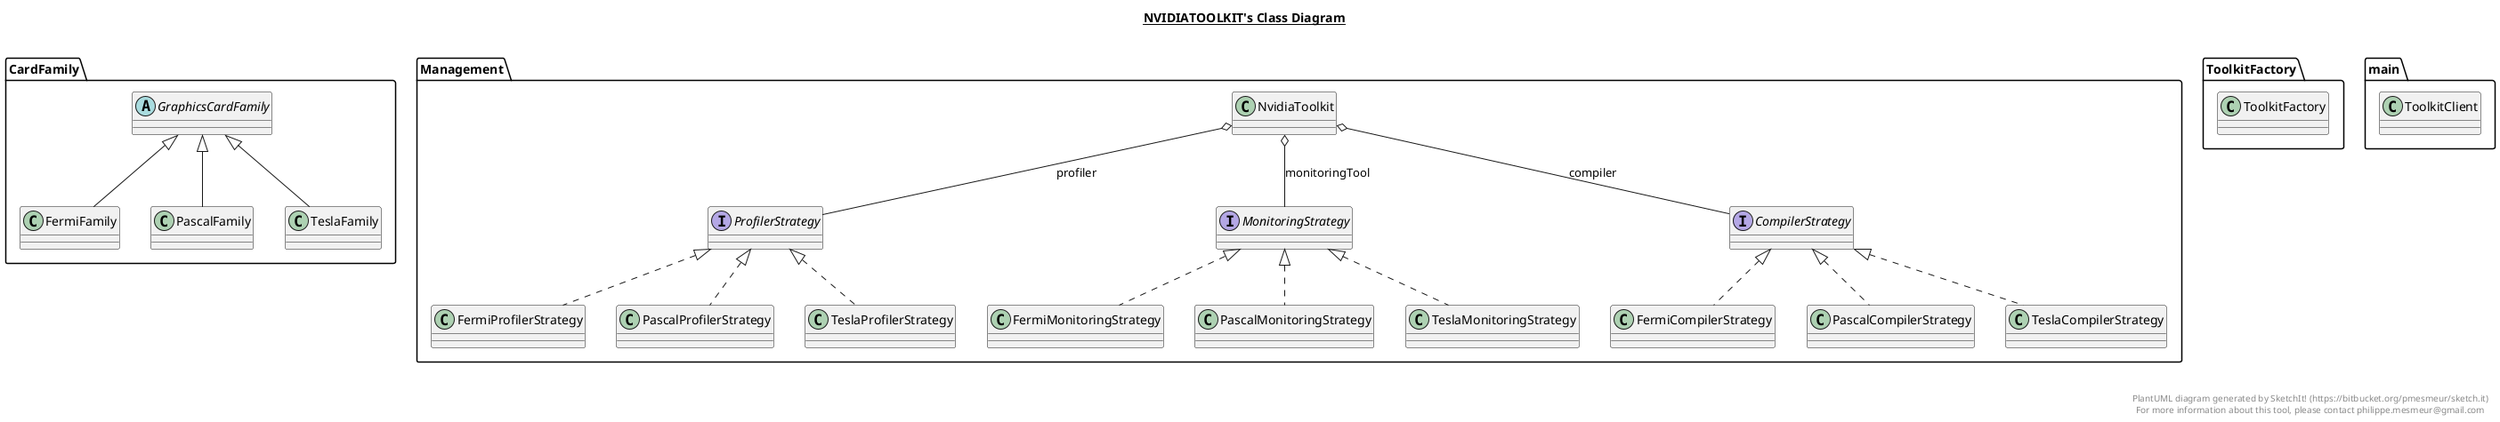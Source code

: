 @startuml

title __NVIDIATOOLKIT's Class Diagram__\n

  namespace CardFamily {
    class CardFamily.FermiFamily {
    }
  }
  

  namespace CardFamily {
    abstract class CardFamily.GraphicsCardFamily {
    }
  }
  

  namespace CardFamily {
    class CardFamily.PascalFamily {
    }
  }
  

  namespace CardFamily {
    class CardFamily.TeslaFamily {
    }
  }
  

  namespace Management {
    interface Management.CompilerStrategy {
    }
  }
  

  namespace Management {
    class Management.FermiCompilerStrategy {
    }
  }
  

  namespace Management {
    class Management.FermiMonitoringStrategy {
    }
  }
  

  namespace Management {
    class Management.FermiProfilerStrategy {
    }
  }
  

  namespace Management {
    interface Management.MonitoringStrategy {
    }
  }
  

  namespace Management {
    class Management.NvidiaToolkit {
    }
  }
  

  namespace Management {
    class Management.PascalCompilerStrategy {
    }
  }
  

  namespace Management {
    class Management.PascalMonitoringStrategy {
    }
  }
  

  namespace Management {
    class Management.PascalProfilerStrategy {
    }
  }
  

  namespace Management {
    interface Management.ProfilerStrategy {
    }
  }
  

  namespace Management {
    class Management.TeslaCompilerStrategy {
    }
  }
  

  namespace Management {
    class Management.TeslaMonitoringStrategy {
    }
  }
  

  namespace Management {
    class Management.TeslaProfilerStrategy {
    }
  }
  

  namespace ToolkitFactory {
    class ToolkitFactory.ToolkitFactory {
    }
  }
  

  namespace main {
    class main.ToolkitClient {
    }
  }
  

  CardFamily.FermiFamily -up-|> CardFamily.GraphicsCardFamily
  CardFamily.PascalFamily -up-|> CardFamily.GraphicsCardFamily
  CardFamily.TeslaFamily -up-|> CardFamily.GraphicsCardFamily
  Management.FermiCompilerStrategy .up.|> Management.CompilerStrategy
  Management.FermiMonitoringStrategy .up.|> Management.MonitoringStrategy
  Management.FermiProfilerStrategy .up.|> Management.ProfilerStrategy
  Management.NvidiaToolkit o-- Management.CompilerStrategy : compiler
  Management.NvidiaToolkit o-- Management.MonitoringStrategy : monitoringTool
  Management.NvidiaToolkit o-- Management.ProfilerStrategy : profiler
  Management.PascalCompilerStrategy .up.|> Management.CompilerStrategy
  Management.PascalMonitoringStrategy .up.|> Management.MonitoringStrategy
  Management.PascalProfilerStrategy .up.|> Management.ProfilerStrategy
  Management.TeslaCompilerStrategy .up.|> Management.CompilerStrategy
  Management.TeslaMonitoringStrategy .up.|> Management.MonitoringStrategy
  Management.TeslaProfilerStrategy .up.|> Management.ProfilerStrategy


right footer


PlantUML diagram generated by SketchIt! (https://bitbucket.org/pmesmeur/sketch.it)
For more information about this tool, please contact philippe.mesmeur@gmail.com
endfooter

@enduml

